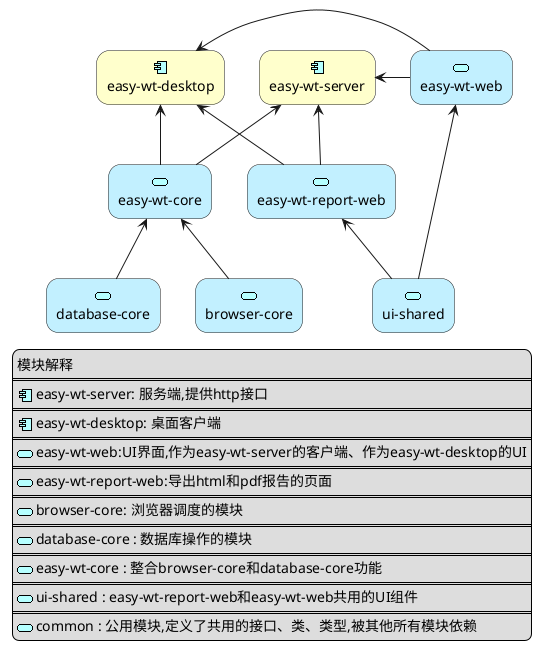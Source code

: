 @startuml
skinparam rectangle<<behavior>> {
	roundCorner 25
}
sprite $bProcess jar:archimate/business-process
sprite $aService jar:archimate/application-service
sprite $aComponent jar:archimate/application-component


rectangle "easy-wt-desktop"  as DESKTOP <<$aComponent>><<behavior>> #Business
rectangle "easy-wt-server" as SERVER <<$aComponent>><<behavior>> #Business
rectangle "easy-wt-web" as WEB <<$aService>><<behavior>> #Application
rectangle "easy-wt-report-web" as REPORT <<$aService>><<behavior>> #Application


rectangle "database-core" as DATABASE <<$aService>><<behavior>> #Application
rectangle "ui-shared" as UI <<$aService>><<behavior>> #Application
rectangle "browser-core" as BROWSER <<$aService>><<behavior>> #Application
rectangle "easy-wt-core" as CORE <<$aService>><<behavior>> #Application


REPORT -up-> DESKTOP

REPORT -up-> SERVER

WEB -left-> SERVER
WEB -left-> DESKTOP

UI -up-> WEB
UI -up-> REPORT


CORE -up-> DESKTOP
CORE -up-> SERVER

BROWSER -up-> CORE
DATABASE -up-> CORE

legend left
模块解释
====
<$aComponent> easy-wt-server: 服务端,提供http接口
====
<$aComponent> easy-wt-desktop: 桌面客户端
====
<$aService> easy-wt-web:UI界面,作为easy-wt-server的客户端、作为easy-wt-desktop的UI
====
<$aService> easy-wt-report-web:导出html和pdf报告的页面
====
<$aService> browser-core: 浏览器调度的模块
====
<$aService> database-core : 数据库操作的模块
====
<$aService> easy-wt-core : 整合browser-core和database-core功能
====
<$aService> ui-shared : easy-wt-report-web和easy-wt-web共用的UI组件
====
<$aService> common : 公用模块,定义了共用的接口、类、类型,被其他所有模块依赖
endlegend
@enduml
